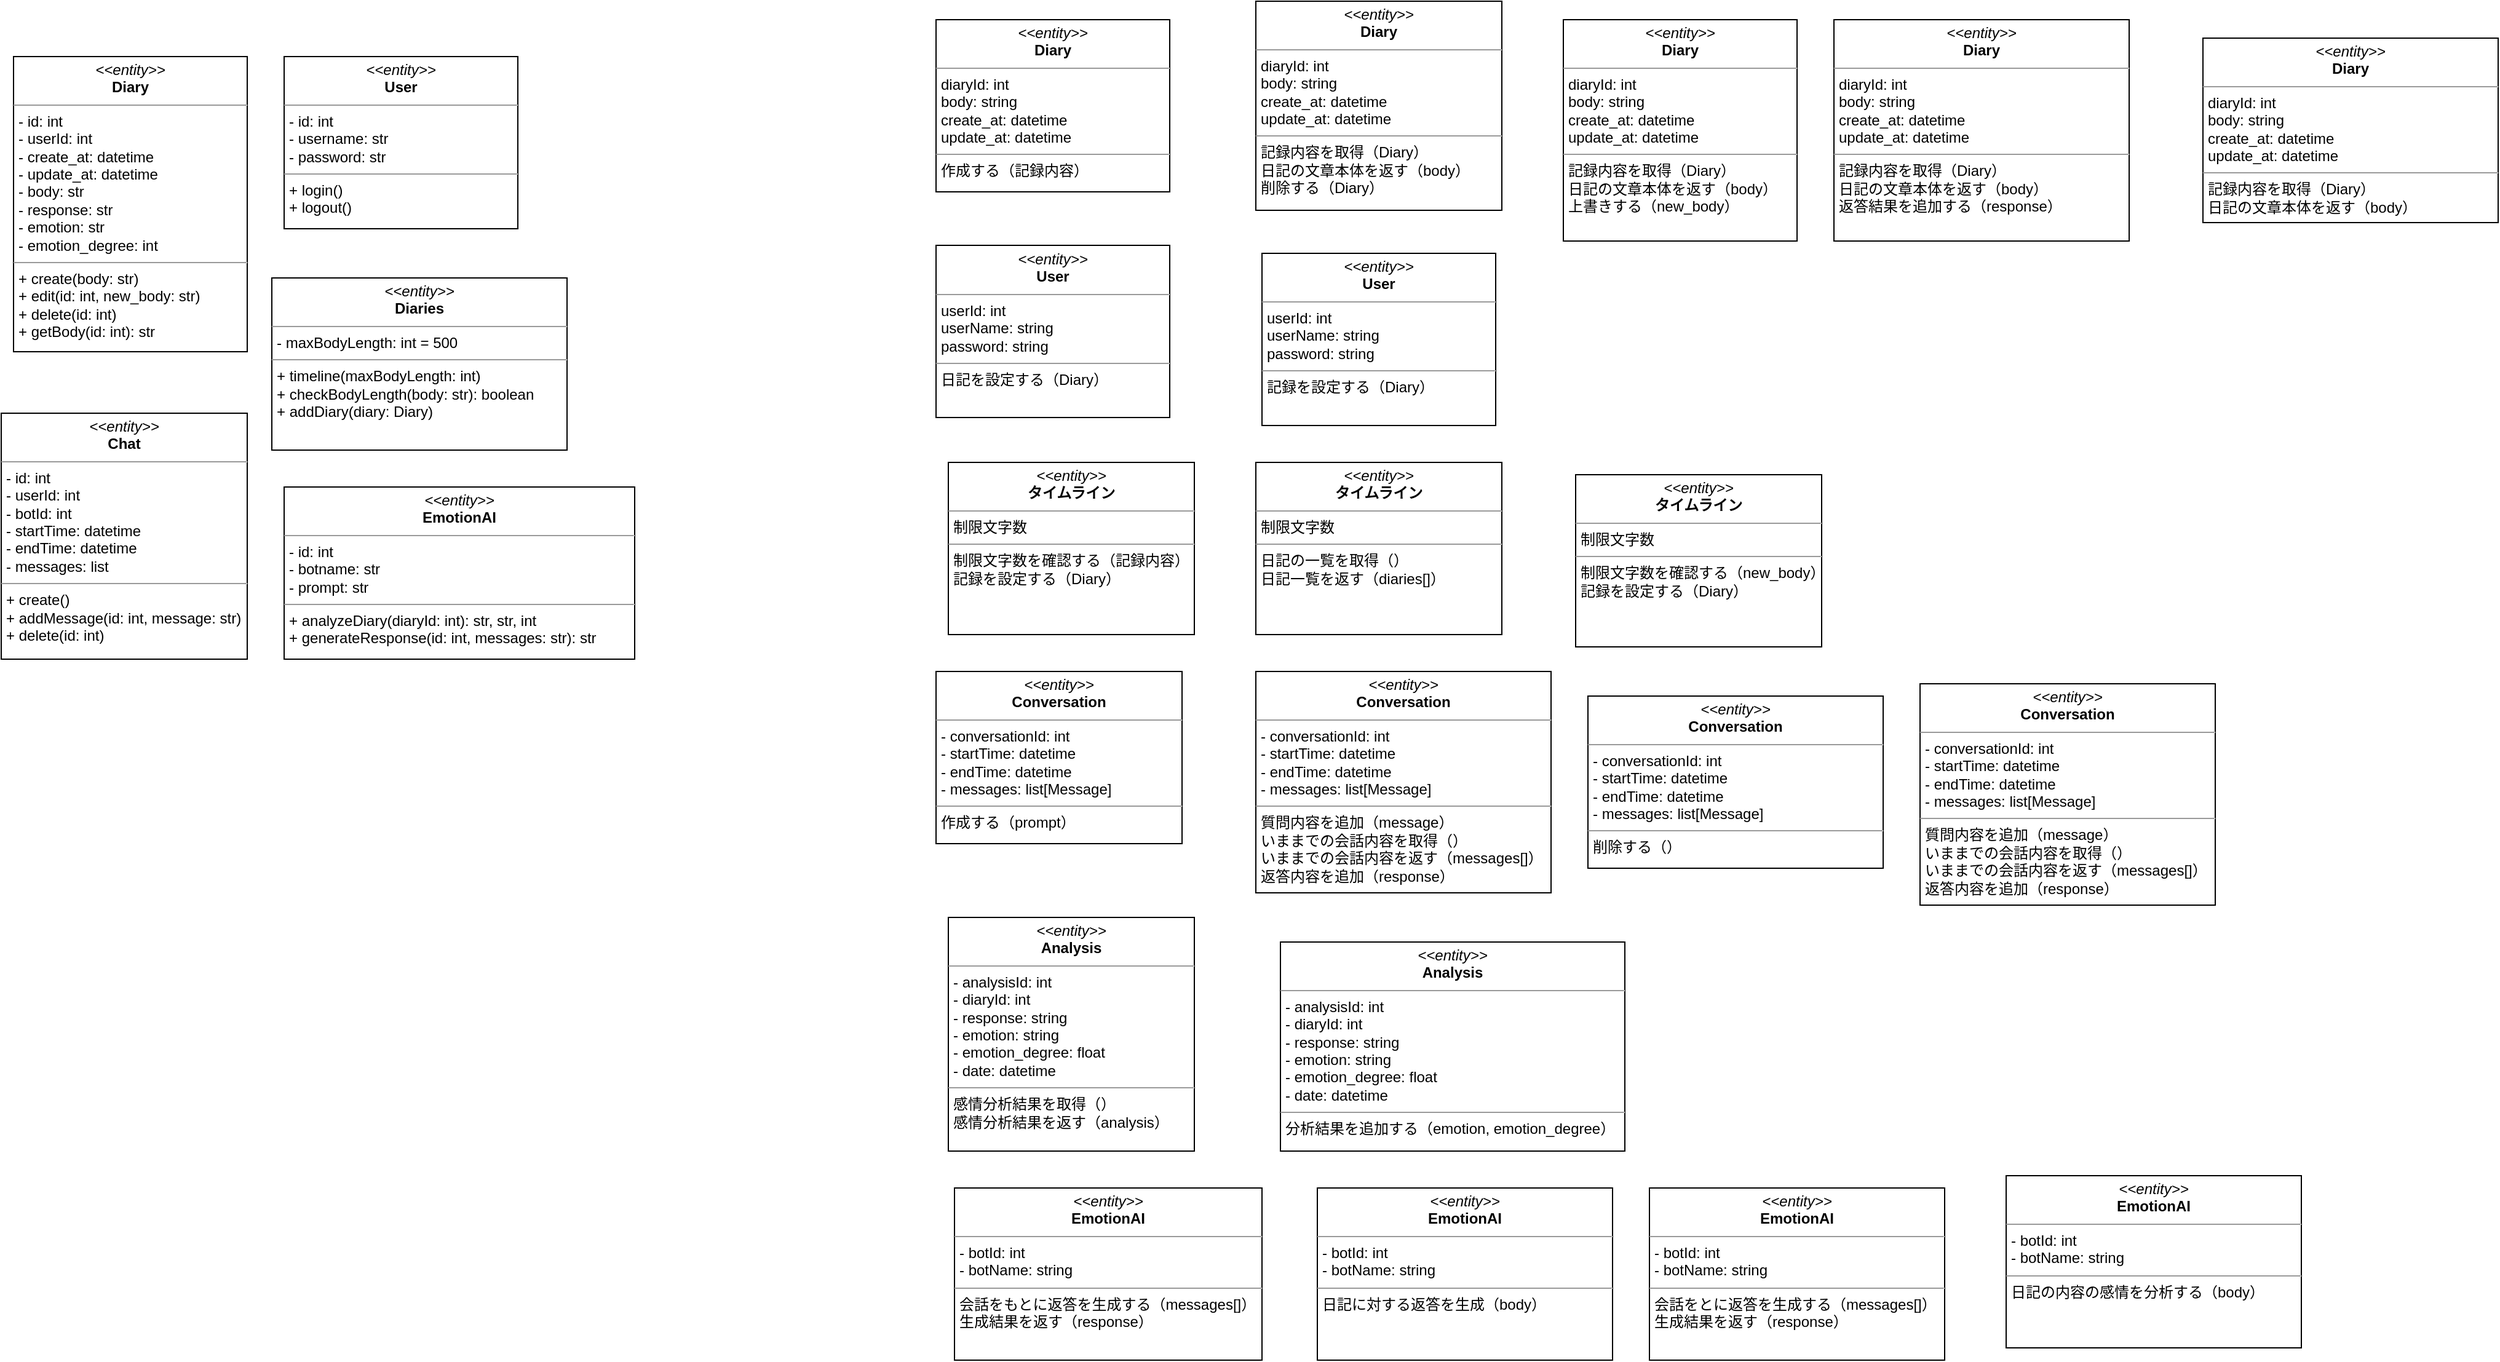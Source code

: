 <mxfile scale="5" border="10">
    <diagram id="Dirn6dGVDQkkqQSHCkmR" name="ページ1">
        <mxGraphModel dx="1993" dy="740" grid="1" gridSize="10" guides="1" tooltips="1" connect="1" arrows="1" fold="1" page="1" pageScale="1" pageWidth="1169" pageHeight="827" background="#ffffff" math="0" shadow="0">
            <root>
                <mxCell id="0"/>
                <mxCell id="1" parent="0"/>
                <mxCell id="57" value="&lt;p style=&quot;margin:0px;margin-top:4px;text-align:center;&quot;&gt;&lt;i&gt;&amp;lt;&amp;lt;entity&amp;gt;&amp;gt;&lt;/i&gt;&lt;br&gt;&lt;b&gt;タイムライン&lt;/b&gt;&lt;/p&gt;&lt;hr size=&quot;1&quot;&gt;&lt;p style=&quot;margin:0px;margin-left:4px;&quot;&gt;制限文字数&lt;/p&gt;&lt;hr size=&quot;1&quot;&gt;&lt;p style=&quot;margin:0px;margin-left:4px;&quot;&gt;制限文字数を確認する（記録内容）&lt;/p&gt;&lt;p style=&quot;margin:0px;margin-left:4px;&quot;&gt;記録を設定する（Diary）&lt;/p&gt;" style="verticalAlign=top;align=left;overflow=fill;fontSize=12;fontFamily=Helvetica;html=1;" vertex="1" parent="1">
                    <mxGeometry x="110" y="450" width="200" height="140" as="geometry"/>
                </mxCell>
                <mxCell id="58" value="&lt;p style=&quot;margin:0px;margin-top:4px;text-align:center;&quot;&gt;&lt;i&gt;&amp;lt;&amp;lt;entity&amp;gt;&amp;gt;&lt;/i&gt;&lt;br&gt;&lt;b&gt;Diary&lt;/b&gt;&lt;/p&gt;&lt;hr size=&quot;1&quot;&gt;&lt;p style=&quot;margin:0px;margin-left:4px;&quot;&gt;diaryId: int&lt;/p&gt;&lt;p style=&quot;margin:0px;margin-left:4px;&quot;&gt;body: string&lt;/p&gt;&lt;p style=&quot;margin:0px;margin-left:4px;&quot;&gt;create_at: datetime&lt;/p&gt;&lt;p style=&quot;margin:0px;margin-left:4px;&quot;&gt;update_at: datetime&lt;/p&gt;&lt;hr size=&quot;1&quot;&gt;&lt;p style=&quot;margin:0px;margin-left:4px;&quot;&gt;作成する（記録内容）&lt;/p&gt;" style="verticalAlign=top;align=left;overflow=fill;fontSize=12;fontFamily=Helvetica;html=1;" vertex="1" parent="1">
                    <mxGeometry x="100" y="90" width="190" height="140" as="geometry"/>
                </mxCell>
                <mxCell id="59" value="&lt;p style=&quot;margin:0px;margin-top:4px;text-align:center;&quot;&gt;&lt;i&gt;&amp;lt;&amp;lt;entity&amp;gt;&amp;gt;&lt;/i&gt;&lt;br&gt;&lt;b&gt;User&lt;/b&gt;&lt;/p&gt;&lt;hr size=&quot;1&quot;&gt;&lt;p style=&quot;margin:0px;margin-left:4px;&quot;&gt;userId: int&lt;/p&gt;&lt;p style=&quot;margin:0px;margin-left:4px;&quot;&gt;userName: string&lt;/p&gt;&lt;p style=&quot;margin:0px;margin-left:4px;&quot;&gt;password: string&lt;/p&gt;&lt;hr size=&quot;1&quot;&gt;&lt;p style=&quot;margin:0px;margin-left:4px;&quot;&gt;日記を設定する（Diary）&lt;/p&gt;" style="verticalAlign=top;align=left;overflow=fill;fontSize=12;fontFamily=Helvetica;html=1;" vertex="1" parent="1">
                    <mxGeometry x="100" y="273.5" width="190" height="140" as="geometry"/>
                </mxCell>
                <mxCell id="60" value="&lt;p style=&quot;margin:0px;margin-top:4px;text-align:center;&quot;&gt;&lt;i&gt;&amp;lt;&amp;lt;entity&amp;gt;&amp;gt;&lt;/i&gt;&lt;br&gt;&lt;b&gt;タイムライン&lt;/b&gt;&lt;/p&gt;&lt;hr size=&quot;1&quot;&gt;&lt;p style=&quot;margin:0px;margin-left:4px;&quot;&gt;制限文字数&lt;/p&gt;&lt;hr size=&quot;1&quot;&gt;&lt;p style=&quot;margin:0px;margin-left:4px;&quot;&gt;日記の一覧を取得（）&lt;/p&gt;&lt;p style=&quot;margin:0px;margin-left:4px;&quot;&gt;日記一覧を返す（diaries[]）&lt;/p&gt;" style="verticalAlign=top;align=left;overflow=fill;fontSize=12;fontFamily=Helvetica;html=1;" vertex="1" parent="1">
                    <mxGeometry x="360" y="450" width="200" height="140" as="geometry"/>
                </mxCell>
                <mxCell id="61" value="&lt;p style=&quot;margin:0px;margin-top:4px;text-align:center;&quot;&gt;&lt;i&gt;&amp;lt;&amp;lt;entity&amp;gt;&amp;gt;&lt;/i&gt;&lt;br&gt;&lt;b&gt;Conversation&lt;/b&gt;&lt;/p&gt;&lt;hr size=&quot;1&quot;&gt;&lt;p style=&quot;margin:0px;margin-left:4px;&quot;&gt;- conversationId: int&lt;br style=&quot;border-color: var(--border-color); padding: 0px; margin: 0px;&quot;&gt;- startTime: datetime&lt;br style=&quot;border-color: var(--border-color); padding: 0px; margin: 0px;&quot;&gt;- endTime: datetime&lt;br style=&quot;border-color: var(--border-color); padding: 0px; margin: 0px;&quot;&gt;- messages: list[Message]&lt;br&gt;&lt;/p&gt;&lt;hr size=&quot;1&quot;&gt;&lt;p style=&quot;margin:0px;margin-left:4px;&quot;&gt;&lt;span style=&quot;background-color: initial;&quot;&gt;作成する（prompt）&lt;/span&gt;&lt;/p&gt;" style="verticalAlign=top;align=left;overflow=fill;fontSize=12;fontFamily=Helvetica;html=1;" vertex="1" parent="1">
                    <mxGeometry x="100" y="620" width="200" height="140" as="geometry"/>
                </mxCell>
                <mxCell id="62" value="&lt;p style=&quot;margin:0px;margin-top:4px;text-align:center;&quot;&gt;&lt;i&gt;&amp;lt;&amp;lt;entity&amp;gt;&amp;gt;&lt;/i&gt;&lt;br&gt;&lt;b&gt;Analysis&lt;/b&gt;&lt;/p&gt;&lt;hr size=&quot;1&quot;&gt;&lt;p style=&quot;margin:0px;margin-left:4px;&quot;&gt;- analysisId: int&lt;br style=&quot;border-color: var(--border-color); padding: 0px; margin: 0px;&quot;&gt;- diaryId: int&lt;br style=&quot;border-color: var(--border-color); padding: 0px; margin: 0px;&quot;&gt;- response: string&lt;br style=&quot;border-color: var(--border-color); padding: 0px; margin: 0px;&quot;&gt;- emotion: string&lt;br style=&quot;border-color: var(--border-color); padding: 0px; margin: 0px;&quot;&gt;- emotion_degree: float&lt;br style=&quot;border-color: var(--border-color); padding: 0px; margin: 0px;&quot;&gt;- date: datetime&lt;br&gt;&lt;/p&gt;&lt;hr size=&quot;1&quot;&gt;&lt;p style=&quot;margin:0px;margin-left:4px;&quot;&gt;感情分析結果を取得（）&lt;/p&gt;&lt;p style=&quot;margin:0px;margin-left:4px;&quot;&gt;感情分析結果を返す（analysis）&lt;/p&gt;" style="verticalAlign=top;align=left;overflow=fill;fontSize=12;fontFamily=Helvetica;html=1;" vertex="1" parent="1">
                    <mxGeometry x="110" y="820" width="200" height="190" as="geometry"/>
                </mxCell>
                <mxCell id="63" value="&lt;p style=&quot;margin:0px;margin-top:4px;text-align:center;&quot;&gt;&lt;i&gt;&amp;lt;&amp;lt;entity&amp;gt;&amp;gt;&lt;/i&gt;&lt;br&gt;&lt;b&gt;Diary&lt;/b&gt;&lt;/p&gt;&lt;hr size=&quot;1&quot;&gt;&lt;p style=&quot;border-color: var(--border-color); margin: 0px 0px 0px 4px;&quot;&gt;diaryId: int&lt;/p&gt;&lt;p style=&quot;border-color: var(--border-color); margin: 0px 0px 0px 4px;&quot;&gt;body: string&lt;/p&gt;&lt;p style=&quot;border-color: var(--border-color); margin: 0px 0px 0px 4px;&quot;&gt;create_at: datetime&lt;/p&gt;&lt;p style=&quot;border-color: var(--border-color); margin: 0px 0px 0px 4px;&quot;&gt;update_at: datetime&lt;/p&gt;&lt;hr size=&quot;1&quot;&gt;&lt;p style=&quot;margin:0px;margin-left:4px;&quot;&gt;記録内容を取得（Diary）&lt;/p&gt;&lt;p style=&quot;margin:0px;margin-left:4px;&quot;&gt;日記の文章本体を返す（body）&lt;/p&gt;&lt;p style=&quot;margin:0px;margin-left:4px;&quot;&gt;削除する（Diary）&lt;/p&gt;" style="verticalAlign=top;align=left;overflow=fill;fontSize=12;fontFamily=Helvetica;html=1;" vertex="1" parent="1">
                    <mxGeometry x="360" y="75" width="200" height="170" as="geometry"/>
                </mxCell>
                <mxCell id="64" value="&lt;p style=&quot;margin:0px;margin-top:4px;text-align:center;&quot;&gt;&lt;i&gt;&amp;lt;&amp;lt;entity&amp;gt;&amp;gt;&lt;/i&gt;&lt;br&gt;&lt;b&gt;タイムライン&lt;/b&gt;&lt;/p&gt;&lt;hr size=&quot;1&quot;&gt;&lt;p style=&quot;margin:0px;margin-left:4px;&quot;&gt;制限文字数&lt;/p&gt;&lt;hr size=&quot;1&quot;&gt;&lt;p style=&quot;margin:0px;margin-left:4px;&quot;&gt;制限文字数を確認する（new_body）&lt;/p&gt;&lt;p style=&quot;margin:0px;margin-left:4px;&quot;&gt;記録を設定する（Diary）&lt;/p&gt;" style="verticalAlign=top;align=left;overflow=fill;fontSize=12;fontFamily=Helvetica;html=1;" vertex="1" parent="1">
                    <mxGeometry x="620" y="460" width="200" height="140" as="geometry"/>
                </mxCell>
                <mxCell id="65" value="&lt;p style=&quot;margin:0px;margin-top:4px;text-align:center;&quot;&gt;&lt;i&gt;&amp;lt;&amp;lt;entity&amp;gt;&amp;gt;&lt;/i&gt;&lt;br&gt;&lt;b&gt;Diary&lt;/b&gt;&lt;/p&gt;&lt;hr size=&quot;1&quot;&gt;&lt;p style=&quot;margin:0px;margin-left:4px;&quot;&gt;diaryId: int&lt;/p&gt;&lt;p style=&quot;margin:0px;margin-left:4px;&quot;&gt;body: string&lt;/p&gt;&lt;p style=&quot;margin:0px;margin-left:4px;&quot;&gt;create_at: datetime&lt;/p&gt;&lt;p style=&quot;margin:0px;margin-left:4px;&quot;&gt;update_at: datetime&lt;/p&gt;&lt;hr size=&quot;1&quot;&gt;&lt;p style=&quot;margin:0px;margin-left:4px;&quot;&gt;記録内容を取得（Diary）&lt;/p&gt;&lt;p style=&quot;margin:0px;margin-left:4px;&quot;&gt;日記の文章本体を返す（body）&lt;/p&gt;&lt;p style=&quot;margin:0px;margin-left:4px;&quot;&gt;上書きする（new_body）&lt;/p&gt;" style="verticalAlign=top;align=left;overflow=fill;fontSize=12;fontFamily=Helvetica;html=1;" vertex="1" parent="1">
                    <mxGeometry x="610" y="90" width="190" height="180" as="geometry"/>
                </mxCell>
                <mxCell id="66" value="&lt;p style=&quot;margin:0px;margin-top:4px;text-align:center;&quot;&gt;&lt;i&gt;&amp;lt;&amp;lt;entity&amp;gt;&amp;gt;&lt;/i&gt;&lt;br&gt;&lt;b&gt;User&lt;/b&gt;&lt;/p&gt;&lt;hr size=&quot;1&quot;&gt;&lt;p style=&quot;margin:0px;margin-left:4px;&quot;&gt;userId: int&lt;/p&gt;&lt;p style=&quot;margin:0px;margin-left:4px;&quot;&gt;userName: string&lt;/p&gt;&lt;p style=&quot;margin:0px;margin-left:4px;&quot;&gt;password: string&lt;/p&gt;&lt;hr size=&quot;1&quot;&gt;&lt;p style=&quot;margin:0px;margin-left:4px;&quot;&gt;記録を設定する（Diary）&lt;/p&gt;" style="verticalAlign=top;align=left;overflow=fill;fontSize=12;fontFamily=Helvetica;html=1;" vertex="1" parent="1">
                    <mxGeometry x="365" y="280" width="190" height="140" as="geometry"/>
                </mxCell>
                <mxCell id="67" value="&lt;p style=&quot;margin:0px;margin-top:4px;text-align:center;&quot;&gt;&lt;i&gt;&amp;lt;&amp;lt;entity&amp;gt;&amp;gt;&lt;/i&gt;&lt;br&gt;&lt;b&gt;Conversation&lt;/b&gt;&lt;/p&gt;&lt;hr size=&quot;1&quot;&gt;&lt;p style=&quot;margin:0px;margin-left:4px;&quot;&gt;- conversationId: int&lt;br style=&quot;border-color: var(--border-color); padding: 0px; margin: 0px;&quot;&gt;- startTime: datetime&lt;br style=&quot;border-color: var(--border-color); padding: 0px; margin: 0px;&quot;&gt;- endTime: datetime&lt;br style=&quot;border-color: var(--border-color); padding: 0px; margin: 0px;&quot;&gt;- messages: list[Message]&lt;br&gt;&lt;/p&gt;&lt;hr size=&quot;1&quot;&gt;&lt;p style=&quot;margin:0px;margin-left:4px;&quot;&gt;質問内容を追加（message）&lt;/p&gt;&lt;p style=&quot;margin:0px;margin-left:4px;&quot;&gt;いままでの会話内容を取得（）&lt;/p&gt;&lt;p style=&quot;margin:0px;margin-left:4px;&quot;&gt;いままでの会話内容を返す（messages[]）&lt;/p&gt;&lt;p style=&quot;margin:0px;margin-left:4px;&quot;&gt;返答内容を追加（response）&lt;/p&gt;" style="verticalAlign=top;align=left;overflow=fill;fontSize=12;fontFamily=Helvetica;html=1;" vertex="1" parent="1">
                    <mxGeometry x="360" y="620" width="240" height="180" as="geometry"/>
                </mxCell>
                <mxCell id="68" value="&lt;p style=&quot;margin:0px;margin-top:4px;text-align:center;&quot;&gt;&lt;i&gt;&amp;lt;&amp;lt;entity&amp;gt;&amp;gt;&lt;/i&gt;&lt;br&gt;&lt;b&gt;EmotionAI&lt;/b&gt;&lt;/p&gt;&lt;hr size=&quot;1&quot;&gt;&lt;p style=&quot;margin:0px;margin-left:4px;&quot;&gt;- botId: int&lt;br style=&quot;border-color: var(--border-color); padding: 0px; margin: 0px;&quot;&gt;- botName: string&lt;br&gt;&lt;/p&gt;&lt;hr size=&quot;1&quot;&gt;&lt;p style=&quot;margin:0px;margin-left:4px;&quot;&gt;会話をもとに返答を生成する（messages[]）&lt;/p&gt;&lt;p style=&quot;margin:0px;margin-left:4px;&quot;&gt;生成結果を返す（response）&lt;/p&gt;" style="verticalAlign=top;align=left;overflow=fill;fontSize=12;fontFamily=Helvetica;html=1;" vertex="1" parent="1">
                    <mxGeometry x="115" y="1040" width="250" height="140" as="geometry"/>
                </mxCell>
                <mxCell id="69" value="&lt;p style=&quot;margin:0px;margin-top:4px;text-align:center;&quot;&gt;&lt;i&gt;&amp;lt;&amp;lt;entity&amp;gt;&amp;gt;&lt;/i&gt;&lt;br&gt;&lt;b&gt;Conversation&lt;/b&gt;&lt;/p&gt;&lt;hr size=&quot;1&quot;&gt;&lt;p style=&quot;margin:0px;margin-left:4px;&quot;&gt;- conversationId: int&lt;br style=&quot;border-color: var(--border-color); padding: 0px; margin: 0px;&quot;&gt;- startTime: datetime&lt;br style=&quot;border-color: var(--border-color); padding: 0px; margin: 0px;&quot;&gt;- endTime: datetime&lt;br style=&quot;border-color: var(--border-color); padding: 0px; margin: 0px;&quot;&gt;- messages: list[Message]&lt;br&gt;&lt;/p&gt;&lt;hr size=&quot;1&quot;&gt;&lt;p style=&quot;margin:0px;margin-left:4px;&quot;&gt;削除する（）&lt;/p&gt;" style="verticalAlign=top;align=left;overflow=fill;fontSize=12;fontFamily=Helvetica;html=1;" vertex="1" parent="1">
                    <mxGeometry x="630" y="640" width="240" height="140" as="geometry"/>
                </mxCell>
                <mxCell id="70" value="&lt;p style=&quot;margin:0px;margin-top:4px;text-align:center;&quot;&gt;&lt;i&gt;&amp;lt;&amp;lt;entity&amp;gt;&amp;gt;&lt;/i&gt;&lt;br&gt;&lt;b&gt;Diary&lt;/b&gt;&lt;/p&gt;&lt;hr size=&quot;1&quot;&gt;&lt;p style=&quot;border-color: var(--border-color); margin: 0px 0px 0px 4px;&quot;&gt;diaryId: int&lt;/p&gt;&lt;p style=&quot;border-color: var(--border-color); margin: 0px 0px 0px 4px;&quot;&gt;body: string&lt;/p&gt;&lt;p style=&quot;border-color: var(--border-color); margin: 0px 0px 0px 4px;&quot;&gt;create_at: datetime&lt;/p&gt;&lt;p style=&quot;border-color: var(--border-color); margin: 0px 0px 0px 4px;&quot;&gt;update_at: datetime&lt;/p&gt;&lt;hr size=&quot;1&quot;&gt;&lt;p style=&quot;margin:0px;margin-left:4px;&quot;&gt;記録内容を取得（Diary）&lt;/p&gt;&lt;p style=&quot;margin:0px;margin-left:4px;&quot;&gt;日記の文章本体を返す（body）&lt;/p&gt;&lt;p style=&quot;margin:0px;margin-left:4px;&quot;&gt;返答結果を追加する（response）&lt;/p&gt;" style="verticalAlign=top;align=left;overflow=fill;fontSize=12;fontFamily=Helvetica;html=1;" vertex="1" parent="1">
                    <mxGeometry x="830" y="90" width="240" height="180" as="geometry"/>
                </mxCell>
                <mxCell id="71" value="&lt;p style=&quot;margin:0px;margin-top:4px;text-align:center;&quot;&gt;&lt;i&gt;&amp;lt;&amp;lt;entity&amp;gt;&amp;gt;&lt;/i&gt;&lt;br&gt;&lt;b&gt;EmotionAI&lt;/b&gt;&lt;/p&gt;&lt;hr size=&quot;1&quot;&gt;&lt;p style=&quot;margin:0px;margin-left:4px;&quot;&gt;- botId: int&lt;br style=&quot;border-color: var(--border-color); padding: 0px; margin: 0px;&quot;&gt;- botName: string&lt;br&gt;&lt;/p&gt;&lt;hr size=&quot;1&quot;&gt;&lt;p style=&quot;margin:0px;margin-left:4px;&quot;&gt;日記に対する返答を生成（body）&lt;/p&gt;" style="verticalAlign=top;align=left;overflow=fill;fontSize=12;fontFamily=Helvetica;html=1;" vertex="1" parent="1">
                    <mxGeometry x="410" y="1040" width="240" height="140" as="geometry"/>
                </mxCell>
                <mxCell id="72" value="&lt;p style=&quot;margin:0px;margin-top:4px;text-align:center;&quot;&gt;&lt;i&gt;&amp;lt;&amp;lt;entity&amp;gt;&amp;gt;&lt;/i&gt;&lt;br&gt;&lt;b&gt;Conversation&lt;/b&gt;&lt;/p&gt;&lt;hr size=&quot;1&quot;&gt;&lt;p style=&quot;margin:0px;margin-left:4px;&quot;&gt;- conversationId: int&lt;br style=&quot;border-color: var(--border-color); padding: 0px; margin: 0px;&quot;&gt;- startTime: datetime&lt;br style=&quot;border-color: var(--border-color); padding: 0px; margin: 0px;&quot;&gt;- endTime: datetime&lt;br style=&quot;border-color: var(--border-color); padding: 0px; margin: 0px;&quot;&gt;- messages: list[Message]&lt;br&gt;&lt;/p&gt;&lt;hr size=&quot;1&quot;&gt;&lt;p style=&quot;margin:0px;margin-left:4px;&quot;&gt;質問内容を追加（message）&lt;/p&gt;&lt;p style=&quot;margin:0px;margin-left:4px;&quot;&gt;いままでの会話内容を取得（）&lt;/p&gt;&lt;p style=&quot;margin:0px;margin-left:4px;&quot;&gt;いままでの会話内容を返す（messages[]）&lt;/p&gt;&lt;p style=&quot;margin:0px;margin-left:4px;&quot;&gt;返答内容を追加（response）&lt;/p&gt;" style="verticalAlign=top;align=left;overflow=fill;fontSize=12;fontFamily=Helvetica;html=1;" vertex="1" parent="1">
                    <mxGeometry x="900" y="630" width="240" height="180" as="geometry"/>
                </mxCell>
                <mxCell id="73" value="&lt;p style=&quot;margin:0px;margin-top:4px;text-align:center;&quot;&gt;&lt;i&gt;&amp;lt;&amp;lt;entity&amp;gt;&amp;gt;&lt;/i&gt;&lt;br&gt;&lt;b&gt;EmotionAI&lt;/b&gt;&lt;/p&gt;&lt;hr size=&quot;1&quot;&gt;&lt;p style=&quot;margin:0px;margin-left:4px;&quot;&gt;- botId: int&lt;br style=&quot;border-color: var(--border-color); padding: 0px; margin: 0px;&quot;&gt;- botName: string&lt;br&gt;&lt;/p&gt;&lt;hr size=&quot;1&quot;&gt;&lt;p style=&quot;margin:0px;margin-left:4px;&quot;&gt;会話をとに返答を生成する（messages[]）&lt;/p&gt;&lt;p style=&quot;margin:0px;margin-left:4px;&quot;&gt;生成結果を返す（response）&lt;/p&gt;" style="verticalAlign=top;align=left;overflow=fill;fontSize=12;fontFamily=Helvetica;html=1;" vertex="1" parent="1">
                    <mxGeometry x="680" y="1040" width="240" height="140" as="geometry"/>
                </mxCell>
                <mxCell id="74" value="&lt;p style=&quot;margin:0px;margin-top:4px;text-align:center;&quot;&gt;&lt;i&gt;&amp;lt;&amp;lt;entity&amp;gt;&amp;gt;&lt;/i&gt;&lt;br&gt;&lt;b&gt;Diary&lt;/b&gt;&lt;/p&gt;&lt;hr size=&quot;1&quot;&gt;&lt;p style=&quot;border-color: var(--border-color); margin: 0px 0px 0px 4px;&quot;&gt;diaryId: int&lt;/p&gt;&lt;p style=&quot;border-color: var(--border-color); margin: 0px 0px 0px 4px;&quot;&gt;body: string&lt;/p&gt;&lt;p style=&quot;border-color: var(--border-color); margin: 0px 0px 0px 4px;&quot;&gt;create_at: datetime&lt;/p&gt;&lt;p style=&quot;border-color: var(--border-color); margin: 0px 0px 0px 4px;&quot;&gt;update_at: datetime&lt;/p&gt;&lt;hr size=&quot;1&quot;&gt;&lt;p style=&quot;margin:0px;margin-left:4px;&quot;&gt;記録内容を取得（Diary）&lt;/p&gt;&lt;p style=&quot;margin:0px;margin-left:4px;&quot;&gt;日記の文章本体を返す（body）&lt;/p&gt;" style="verticalAlign=top;align=left;overflow=fill;fontSize=12;fontFamily=Helvetica;html=1;" vertex="1" parent="1">
                    <mxGeometry x="1130" y="105" width="240" height="150" as="geometry"/>
                </mxCell>
                <mxCell id="75" value="&lt;p style=&quot;margin:0px;margin-top:4px;text-align:center;&quot;&gt;&lt;i&gt;&amp;lt;&amp;lt;entity&amp;gt;&amp;gt;&lt;/i&gt;&lt;br&gt;&lt;b&gt;EmotionAI&lt;/b&gt;&lt;/p&gt;&lt;hr size=&quot;1&quot;&gt;&lt;p style=&quot;margin:0px;margin-left:4px;&quot;&gt;- botId: int&lt;br style=&quot;border-color: var(--border-color); padding: 0px; margin: 0px;&quot;&gt;- botName: string&lt;br&gt;&lt;/p&gt;&lt;hr size=&quot;1&quot;&gt;&lt;p style=&quot;margin:0px;margin-left:4px;&quot;&gt;日記の内容の感情を分析する（body）&lt;/p&gt;" style="verticalAlign=top;align=left;overflow=fill;fontSize=12;fontFamily=Helvetica;html=1;" vertex="1" parent="1">
                    <mxGeometry x="970" y="1030" width="240" height="140" as="geometry"/>
                </mxCell>
                <mxCell id="76" value="&lt;p style=&quot;margin:0px;margin-top:4px;text-align:center;&quot;&gt;&lt;i&gt;&amp;lt;&amp;lt;entity&amp;gt;&amp;gt;&lt;/i&gt;&lt;br&gt;&lt;b&gt;Analysis&lt;/b&gt;&lt;/p&gt;&lt;hr size=&quot;1&quot;&gt;&lt;p style=&quot;margin:0px;margin-left:4px;&quot;&gt;- analysisId: int&lt;br style=&quot;border-color: var(--border-color); padding: 0px; margin: 0px;&quot;&gt;- diaryId: int&lt;br style=&quot;border-color: var(--border-color); padding: 0px; margin: 0px;&quot;&gt;- response: string&lt;br style=&quot;border-color: var(--border-color); padding: 0px; margin: 0px;&quot;&gt;- emotion: string&lt;br style=&quot;border-color: var(--border-color); padding: 0px; margin: 0px;&quot;&gt;- emotion_degree: float&lt;br style=&quot;border-color: var(--border-color); padding: 0px; margin: 0px;&quot;&gt;- date: datetime&lt;br&gt;&lt;/p&gt;&lt;hr size=&quot;1&quot;&gt;&lt;p style=&quot;margin:0px;margin-left:4px;&quot;&gt;分析結果を追加する（emotion, emotion_degree）&lt;/p&gt;" style="verticalAlign=top;align=left;overflow=fill;fontSize=12;fontFamily=Helvetica;html=1;" vertex="1" parent="1">
                    <mxGeometry x="380" y="840" width="280" height="170" as="geometry"/>
                </mxCell>
                <mxCell id="77" value="&lt;p style=&quot;margin:0px;margin-top:4px;text-align:center;&quot;&gt;&lt;i&gt;&amp;lt;&amp;lt;entity&amp;gt;&amp;gt;&lt;/i&gt;&lt;br&gt;&lt;b&gt;Diary&lt;/b&gt;&lt;/p&gt;&lt;hr size=&quot;1&quot;&gt;&lt;p style=&quot;margin:0px;margin-left:4px;&quot;&gt;- id: int&lt;/p&gt;&lt;p style=&quot;margin:0px;margin-left:4px;&quot;&gt;- userId: int&lt;/p&gt;&lt;p style=&quot;margin:0px;margin-left:4px;&quot;&gt;- create_at: datetime&lt;/p&gt;&lt;p style=&quot;margin:0px;margin-left:4px;&quot;&gt;- update_at: datetime&lt;/p&gt;&lt;p style=&quot;margin:0px;margin-left:4px;&quot;&gt;- body: str&lt;/p&gt;&lt;p style=&quot;margin:0px;margin-left:4px;&quot;&gt;- response: str&lt;/p&gt;&lt;p style=&quot;margin:0px;margin-left:4px;&quot;&gt;- emotion: str&lt;/p&gt;&lt;p style=&quot;margin:0px;margin-left:4px;&quot;&gt;- emotion_degree: int&lt;/p&gt;&lt;hr size=&quot;1&quot;&gt;&lt;p style=&quot;margin:0px;margin-left:4px;&quot;&gt;+ create(body: str)&lt;/p&gt;&lt;p style=&quot;margin:0px;margin-left:4px;&quot;&gt;+ edit(id: int, new_body: str)&lt;/p&gt;&lt;p style=&quot;margin:0px;margin-left:4px;&quot;&gt;+ delete(id: int)&lt;/p&gt;&lt;p style=&quot;margin:0px;margin-left:4px;&quot;&gt;+ getBody(id: int): str&lt;/p&gt;" style="verticalAlign=top;align=left;overflow=fill;fontSize=12;fontFamily=Helvetica;html=1;" vertex="1" parent="1">
                    <mxGeometry x="-650" y="120" width="190" height="240" as="geometry"/>
                </mxCell>
                <mxCell id="78" value="&lt;p style=&quot;margin:0px;margin-top:4px;text-align:center;&quot;&gt;&lt;i&gt;&amp;lt;&amp;lt;entity&amp;gt;&amp;gt;&lt;/i&gt;&lt;br&gt;&lt;b&gt;User&lt;/b&gt;&lt;/p&gt;&lt;hr size=&quot;1&quot;&gt;&lt;p style=&quot;margin:0px;margin-left:4px;&quot;&gt;- id: int&lt;/p&gt;&lt;p style=&quot;margin:0px;margin-left:4px;&quot;&gt;- username: str&lt;/p&gt;&lt;p style=&quot;margin:0px;margin-left:4px;&quot;&gt;- password: str&lt;/p&gt;&lt;hr size=&quot;1&quot;&gt;&lt;p style=&quot;margin:0px;margin-left:4px;&quot;&gt;+ login()&lt;/p&gt;&lt;p style=&quot;margin:0px;margin-left:4px;&quot;&gt;+ logout()&lt;/p&gt;" style="verticalAlign=top;align=left;overflow=fill;fontSize=12;fontFamily=Helvetica;html=1;" vertex="1" parent="1">
                    <mxGeometry x="-430" y="120" width="190" height="140" as="geometry"/>
                </mxCell>
                <mxCell id="80" value="&lt;p style=&quot;margin:0px;margin-top:4px;text-align:center;&quot;&gt;&lt;i&gt;&amp;lt;&amp;lt;entity&amp;gt;&amp;gt;&lt;/i&gt;&lt;br&gt;&lt;b&gt;Chat&lt;/b&gt;&lt;/p&gt;&lt;hr size=&quot;1&quot;&gt;&lt;p style=&quot;margin:0px;margin-left:4px;&quot;&gt;- id: int&lt;/p&gt;&lt;p style=&quot;margin:0px;margin-left:4px;&quot;&gt;- userId: int&lt;/p&gt;&lt;p style=&quot;margin:0px;margin-left:4px;&quot;&gt;- botId: int&lt;br style=&quot;border-color: var(--border-color); padding: 0px; margin: 0px;&quot;&gt;- startTime: datetime&lt;br style=&quot;border-color: var(--border-color); padding: 0px; margin: 0px;&quot;&gt;- endTime: datetime&lt;br style=&quot;border-color: var(--border-color); padding: 0px; margin: 0px;&quot;&gt;- messages: list&lt;br&gt;&lt;/p&gt;&lt;hr size=&quot;1&quot;&gt;&lt;p style=&quot;margin:0px;margin-left:4px;&quot;&gt;+ create()&lt;/p&gt;&lt;p style=&quot;margin:0px;margin-left:4px;&quot;&gt;+ addMessage(id: int, message: str)&lt;/p&gt;&lt;p style=&quot;margin:0px;margin-left:4px;&quot;&gt;+ delete(id: int)&lt;/p&gt;" style="verticalAlign=top;align=left;overflow=fill;fontSize=12;fontFamily=Helvetica;html=1;" vertex="1" parent="1">
                    <mxGeometry x="-660" y="410" width="200" height="200" as="geometry"/>
                </mxCell>
                <mxCell id="82" value="&lt;p style=&quot;margin:0px;margin-top:4px;text-align:center;&quot;&gt;&lt;i&gt;&amp;lt;&amp;lt;entity&amp;gt;&amp;gt;&lt;/i&gt;&lt;br&gt;&lt;b&gt;EmotionAI&lt;/b&gt;&lt;/p&gt;&lt;hr size=&quot;1&quot;&gt;&lt;p style=&quot;margin:0px;margin-left:4px;&quot;&gt;- id: int&lt;br style=&quot;border-color: var(--border-color); padding: 0px; margin: 0px;&quot;&gt;- botname: str&lt;br&gt;&lt;/p&gt;&lt;p style=&quot;margin:0px;margin-left:4px;&quot;&gt;- prompt: str&lt;/p&gt;&lt;hr size=&quot;1&quot;&gt;&lt;p style=&quot;margin:0px;margin-left:4px;&quot;&gt;+ analyzeDiary(diaryId: int): str, str, int&lt;br&gt;&lt;/p&gt;&lt;p style=&quot;margin:0px;margin-left:4px;&quot;&gt;+ generateResponse(id: int, messages: str): str&lt;/p&gt;" style="verticalAlign=top;align=left;overflow=fill;fontSize=12;fontFamily=Helvetica;html=1;" vertex="1" parent="1">
                    <mxGeometry x="-430" y="470" width="285" height="140" as="geometry"/>
                </mxCell>
                <mxCell id="83" value="&lt;p style=&quot;margin:0px;margin-top:4px;text-align:center;&quot;&gt;&lt;i&gt;&amp;lt;&amp;lt;entity&amp;gt;&amp;gt;&lt;/i&gt;&lt;br&gt;&lt;b&gt;Diaries&lt;/b&gt;&lt;/p&gt;&lt;hr size=&quot;1&quot;&gt;&lt;p style=&quot;margin:0px;margin-left:4px;&quot;&gt;- maxBodyLength: int = 500&lt;br&gt;&lt;/p&gt;&lt;hr size=&quot;1&quot;&gt;&lt;p style=&quot;margin:0px;margin-left:4px;&quot;&gt;+ timeline(maxBodyLength: int)&lt;/p&gt;&lt;p style=&quot;margin:0px;margin-left:4px;&quot;&gt;+ checkBodyLength(body: str): boolean&lt;/p&gt;&lt;p style=&quot;margin:0px;margin-left:4px;&quot;&gt;+ addDiary(diary: Diary)&lt;/p&gt;" style="verticalAlign=top;align=left;overflow=fill;fontSize=12;fontFamily=Helvetica;html=1;" vertex="1" parent="1">
                    <mxGeometry x="-440" y="300" width="240" height="140" as="geometry"/>
                </mxCell>
            </root>
        </mxGraphModel>
    </diagram>
</mxfile>